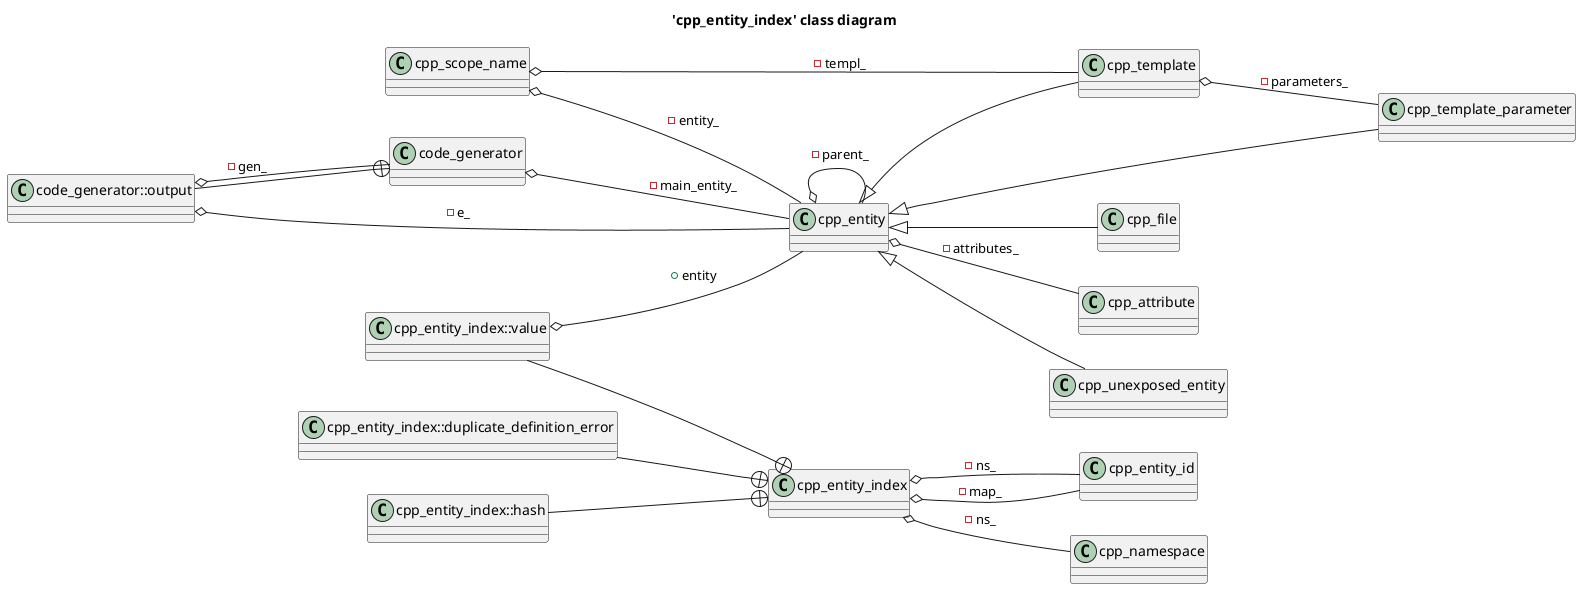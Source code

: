 @startuml
title 'cpp_entity_index' class diagram
left to right direction
class "cpp_attribute" as C_0004485257828227364477
class C_0004485257828227364477 [[https://github.com/foonathan/cppast/blob/5329e377ab9b9ab9309e9641f3fcda04366a449a/include/cppast/cpp_attribute.hpp#L42{cpp_attribute}]] {
__
}
class "cpp_scope_name" as C_0013528989159768861052
class C_0013528989159768861052 [[https://github.com/foonathan/cppast/blob/5329e377ab9b9ab9309e9641f3fcda04366a449a/include/cppast/cpp_entity.hpp#L22{cpp_scope_name}]] {
__
}
class "cpp_entity" as C_0014837562978658247224
class C_0014837562978658247224 [[https://github.com/foonathan/cppast/blob/5329e377ab9b9ab9309e9641f3fcda04366a449a/include/cppast/cpp_entity.hpp#L47{cpp_entity}]] {
__
}
class "cpp_unexposed_entity" as C_0011598861676029238614
class C_0011598861676029238614 [[https://github.com/foonathan/cppast/blob/5329e377ab9b9ab9309e9641f3fcda04366a449a/include/cppast/cpp_entity.hpp#L187{cpp_unexposed_entity}]] {
__
}
class "cpp_entity_id" as C_0009218756409310628439
class C_0009218756409310628439 [[https://github.com/foonathan/cppast/blob/5329e377ab9b9ab9309e9641f3fcda04366a449a/include/cppast/cpp_entity_index.hpp#L38{cpp_entity_id}]] {
__
}
class "cpp_entity_index" as C_0015917849809320296332
class C_0015917849809320296332 [[https://github.com/foonathan/cppast/blob/5329e377ab9b9ab9309e9641f3fcda04366a449a/include/cppast/cpp_entity_index.hpp#L58{cpp_entity_index}]] {
__
}
class "cpp_entity_index::duplicate_definition_error" as C_0015916253088811816967
class C_0015916253088811816967 [[https://github.com/foonathan/cppast/blob/5329e377ab9b9ab9309e9641f3fcda04366a449a/include/cppast/cpp_entity_index.hpp#L62{cpp_entity_index::duplicate_definition_error}]] {
__
}
class "cpp_entity_index::hash" as C_0005075454191225961157
class C_0005075454191225961157 [[https://github.com/foonathan/cppast/blob/5329e377ab9b9ab9309e9641f3fcda04366a449a/include/cppast/cpp_entity_index.hpp#L116{cpp_entity_index::hash}]] {
__
}
class "cpp_entity_index::value" as C_0015347669116277710106
class C_0015347669116277710106 [[https://github.com/foonathan/cppast/blob/5329e377ab9b9ab9309e9641f3fcda04366a449a/include/cppast/cpp_entity_index.hpp#L124{cpp_entity_index::value}]] {
__
}
class "code_generator" as C_0005317930743773681966
class C_0005317930743773681966 [[https://github.com/foonathan/cppast/blob/5329e377ab9b9ab9309e9641f3fcda04366a449a/include/cppast/code_generator.hpp#L142{code_generator}]] {
__
}
class "code_generator::output" as C_0001539461946534932835
class C_0001539461946534932835 [[https://github.com/foonathan/cppast/blob/5329e377ab9b9ab9309e9641f3fcda04366a449a/include/cppast/code_generator.hpp#L168{code_generator::output}]] {
__
}
class "cpp_template_parameter" as C_0009267542389196346145
class C_0009267542389196346145 [[https://github.com/foonathan/cppast/blob/5329e377ab9b9ab9309e9641f3fcda04366a449a/include/cppast/cpp_template_parameter.hpp#L17{cpp_template_parameter}]] {
__
}
class "cpp_template" as C_0000056978405368650305
class C_0000056978405368650305 [[https://github.com/foonathan/cppast/blob/5329e377ab9b9ab9309e9641f3fcda04366a449a/include/cppast/cpp_template.hpp#L21{cpp_template}]] {
__
}
class "cpp_file" as C_0009988748056411922181
class C_0009988748056411922181 [[https://github.com/foonathan/cppast/blob/5329e377ab9b9ab9309e9641f3fcda04366a449a/include/cppast/cpp_file.hpp#L27{cpp_file}]] {
__
}
class "cpp_namespace" as C_0010549045533069850854
class C_0010549045533069850854 [[https://github.com/foonathan/cppast/blob/5329e377ab9b9ab9309e9641f3fcda04366a449a/include/cppast/cppast_fwd.hpp#L55{cpp_namespace}]] {
__
}
C_0013528989159768861052 o-- C_0014837562978658247224 [[https://github.com/foonathan/cppast/blob/5329e377ab9b9ab9309e9641f3fcda04366a449a/include/cppast/cpp_entity.hpp#L42{entity_}]] : -entity_
C_0013528989159768861052 o-- C_0000056978405368650305 [[https://github.com/foonathan/cppast/blob/5329e377ab9b9ab9309e9641f3fcda04366a449a/include/cppast/cpp_entity.hpp#L43{templ_}]] : -templ_
C_0014837562978658247224 o-- C_0004485257828227364477 [[https://github.com/foonathan/cppast/blob/5329e377ab9b9ab9309e9641f3fcda04366a449a/include/cppast/cpp_entity.hpp#L175{attributes_}]] : -attributes_
C_0014837562978658247224 o-- C_0014837562978658247224 [[https://github.com/foonathan/cppast/blob/5329e377ab9b9ab9309e9641f3fcda04366a449a/include/cppast/cpp_entity.hpp#L176{parent_}]] : -parent_
C_0014837562978658247224 <|-- C_0011598861676029238614
C_0015917849809320296332 o-- C_0009218756409310628439 [[https://github.com/foonathan/cppast/blob/5329e377ab9b9ab9309e9641f3fcda04366a449a/include/cppast/cpp_entity_index.hpp#L135{map_}]] : -map_
C_0015917849809320296332 o-- C_0009218756409310628439 [[https://github.com/foonathan/cppast/blob/5329e377ab9b9ab9309e9641f3fcda04366a449a/include/cppast/cpp_entity_index.hpp#L138{ns_}]] : -ns_
C_0015917849809320296332 o-- C_0010549045533069850854 [[https://github.com/foonathan/cppast/blob/5329e377ab9b9ab9309e9641f3fcda04366a449a/include/cppast/cpp_entity_index.hpp#L138{ns_}]] : -ns_
C_0015916253088811816967 --+ C_0015917849809320296332
C_0005075454191225961157 --+ C_0015917849809320296332
C_0015347669116277710106 --+ C_0015917849809320296332
C_0015347669116277710106 o-- C_0014837562978658247224 [[https://github.com/foonathan/cppast/blob/5329e377ab9b9ab9309e9641f3fcda04366a449a/include/cppast/cpp_entity_index.hpp#L126{entity}]] : +entity
C_0005317930743773681966 o-- C_0014837562978658247224 [[https://github.com/foonathan/cppast/blob/5329e377ab9b9ab9309e9641f3fcda04366a449a/include/cppast/code_generator.hpp#L509{main_entity_}]] : -main_entity_
C_0001539461946534932835 --+ C_0005317930743773681966
C_0001539461946534932835 o-- C_0005317930743773681966 [[https://github.com/foonathan/cppast/blob/5329e377ab9b9ab9309e9641f3fcda04366a449a/include/cppast/code_generator.hpp#L355{gen_}]] : -gen_
C_0001539461946534932835 o-- C_0014837562978658247224 [[https://github.com/foonathan/cppast/blob/5329e377ab9b9ab9309e9641f3fcda04366a449a/include/cppast/code_generator.hpp#L356{e_}]] : -e_
C_0014837562978658247224 <|-- C_0009267542389196346145
C_0000056978405368650305 o-- C_0009267542389196346145 [[https://github.com/foonathan/cppast/blob/5329e377ab9b9ab9309e9641f3fcda04366a449a/include/cppast/cpp_template.hpp#L89{parameters_}]] : -parameters_
C_0014837562978658247224 <|-- C_0000056978405368650305
C_0014837562978658247224 <|-- C_0009988748056411922181

'Generated with clang-uml, version 0.6.1
'LLVM version Ubuntu clang version 19.1.1 (1ubuntu1)
@enduml
